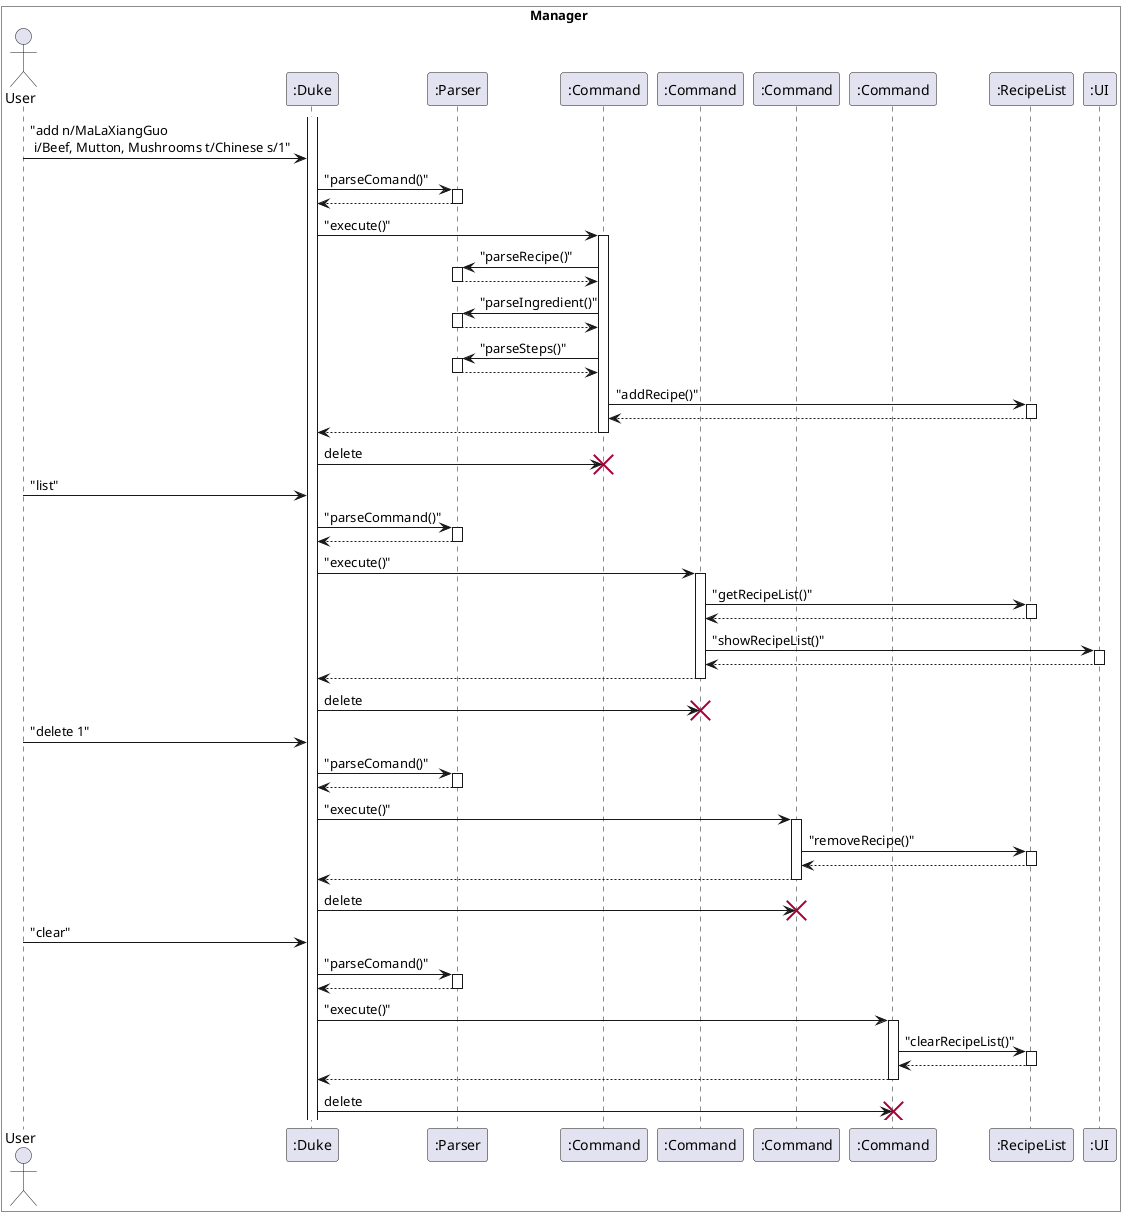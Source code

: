 @startuml RecipeManage 
box Manager #White
Actor User 
participant ":Duke" as Duke
participant ":Parser" as Parser
participant ":Command" as Command1
participant ":Command" as Command2
participant ":Command" as Command3
participant ":Command" as Command4
participant ":RecipeList" as RecipeList
participant ":UI" as UI
end box 

activate Duke

User -> Duke : "add n/MaLaXiangGuo\n i/Beef, Mutton, Mushrooms t/Chinese s/1"
Duke -> Parser : "parseComand()"
activate Parser
Parser --> Duke 
deactivate Parser
Duke -> Command1 : "execute()"
activate Command1
Command1 -> Parser : "parseRecipe()"
activate Parser
Parser --> Command1
deactivate Parser
Command1 -> Parser : "parseIngredient()"
activate Parser
Parser --> Command1
deactivate Parser
Command1 -> Parser : "parseSteps()"
activate Parser
Parser --> Command1
deactivate Parser
Command1 -> RecipeList : "addRecipe()"
activate RecipeList
RecipeList --> Command1
deactivate RecipeList
Command1 --> Duke
deactivate Command1
Duke -> Command1 : delete
destroy Command1
User -> Duke : "list"
Duke -> Parser : "parseCommand()"
activate Parser
Parser --> Duke
deactivate Parser
Duke -> Command2 : "execute()"
activate Command2
Command2 -> RecipeList : "getRecipeList()"
activate RecipeList
RecipeList --> Command2
deactivate RecipeList
Command2 -> UI : "showRecipeList()"
activate UI
UI --> Command2
deactivate UI
Command2 --> Duke
deactivate Command2
Duke -> Command2 : delete
destroy Command2
User -> Duke : "delete 1"
Duke -> Parser : "parseComand()"
activate Parser
Parser --> Duke
deactivate Parser
Duke -> Command3 : "execute()"
activate Command3
Command3 -> RecipeList : "removeRecipe()"
activate RecipeList
RecipeList --> Command3
deactivate RecipeList
Command3 --> Duke
deactivate Command3
Duke -> Command3 : delete
destroy Command3
User -> Duke : "clear"
Duke -> Parser : "parseComand()"
activate Parser
Parser --> Duke
deactivate Parser
Duke -> Command4 : "execute()"
activate Command4
Command4 -> RecipeList : "clearRecipeList()"
activate RecipeList
RecipeList --> Command4
deactivate RecipeList
Command4 --> Duke
deactivate Command4
Duke -> Command4 : delete
destroy Command4
@enduml